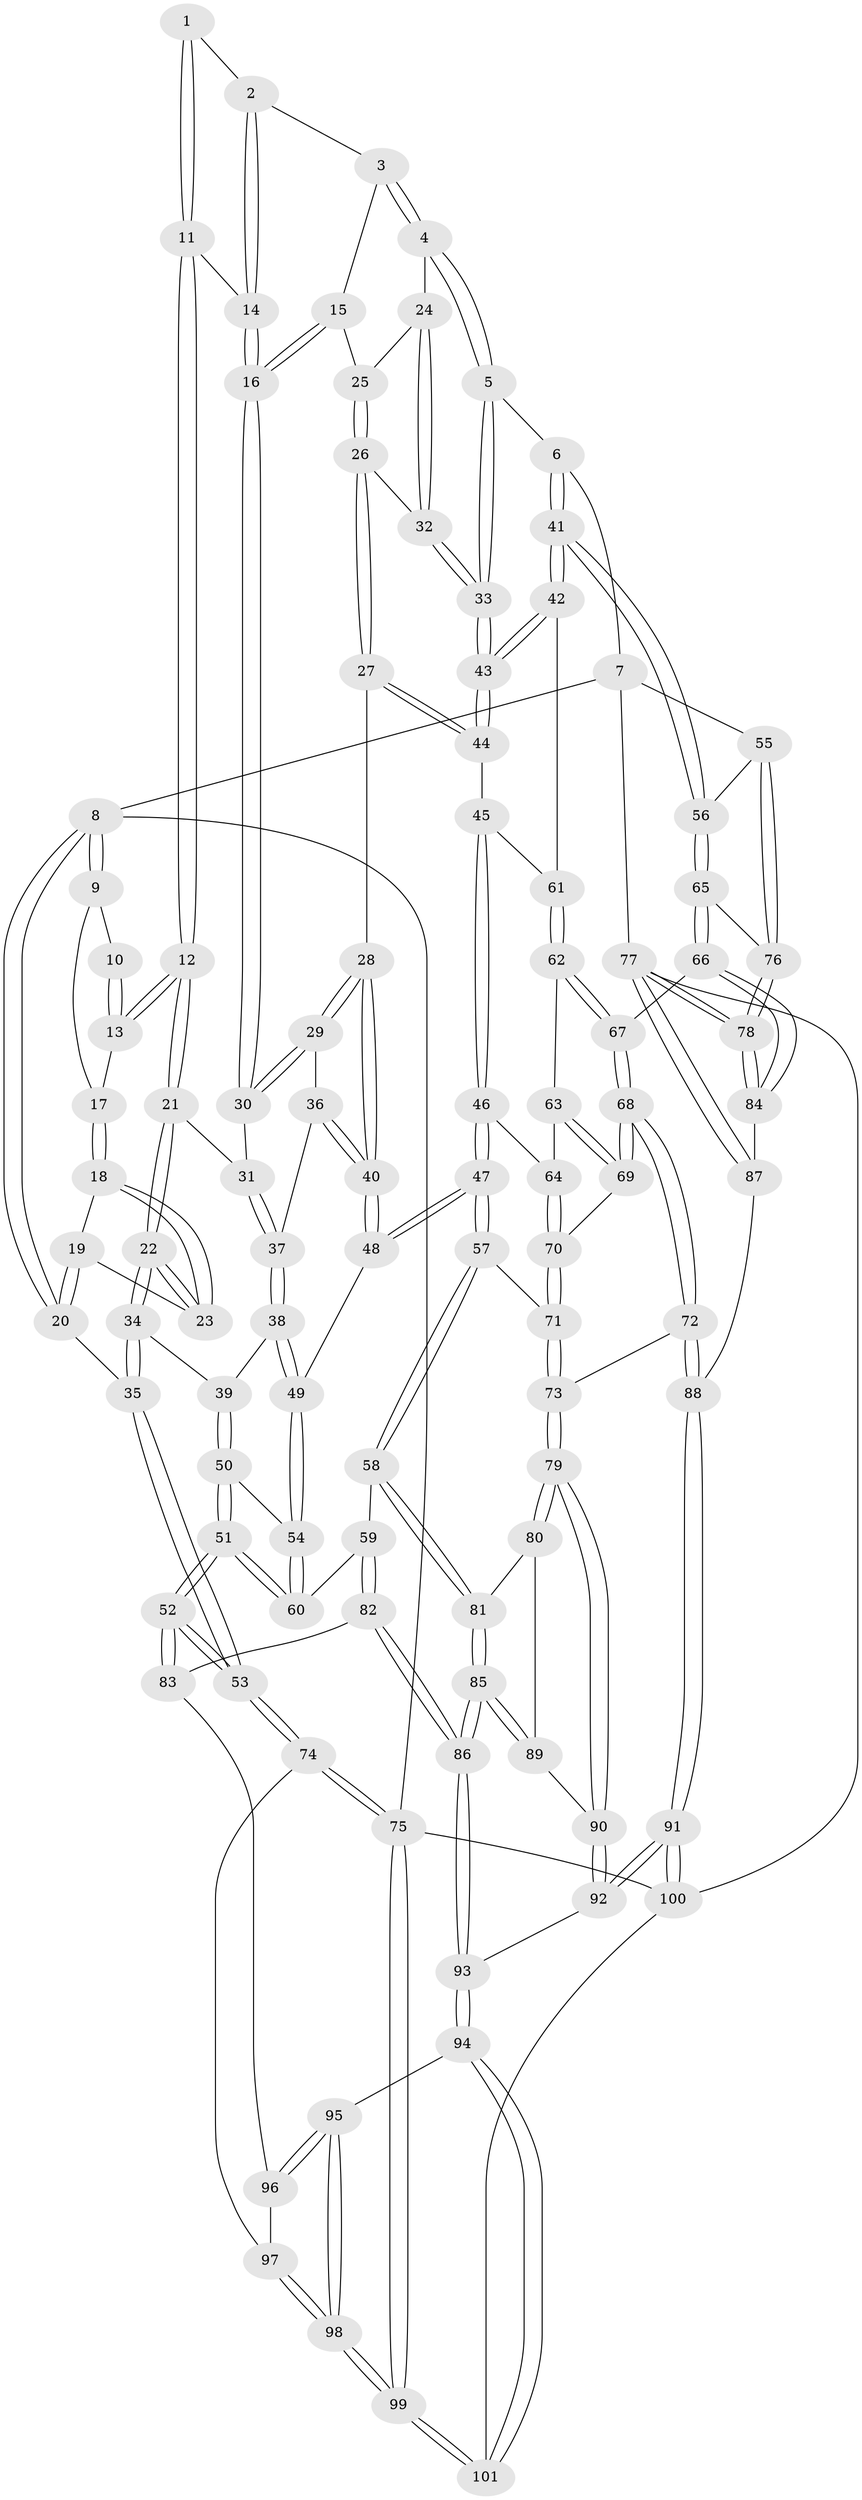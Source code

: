 // Generated by graph-tools (version 1.1) at 2025/03/03/09/25 03:03:17]
// undirected, 101 vertices, 249 edges
graph export_dot {
graph [start="1"]
  node [color=gray90,style=filled];
  1 [pos="+0.3198424759738119+0"];
  2 [pos="+0.38053029181563713+0"];
  3 [pos="+0.6651346157019041+0"];
  4 [pos="+0.9480659614131765+0"];
  5 [pos="+1+0"];
  6 [pos="+1+0"];
  7 [pos="+1+0"];
  8 [pos="+0+0"];
  9 [pos="+0+0"];
  10 [pos="+0.26950443124188406+0"];
  11 [pos="+0.3316191776420675+0.06430376337228769"];
  12 [pos="+0.26027584906320106+0.1289589715469299"];
  13 [pos="+0.21649790705104235+0.04825528612433867"];
  14 [pos="+0.4390914196257814+0.08990674081748037"];
  15 [pos="+0.5839709831069416+0"];
  16 [pos="+0.44591555685976536+0.09476595328896634"];
  17 [pos="+0.13497866872550685+0.03678754492449675"];
  18 [pos="+0.12654037739680182+0.06780184839950033"];
  19 [pos="+0.025416180432747362+0.10757585869213004"];
  20 [pos="+0+0.10955483284098566"];
  21 [pos="+0.24748342283646133+0.1727591006077803"];
  22 [pos="+0.22159614102728958+0.20768271905989386"];
  23 [pos="+0.17071342485698396+0.15919401304645178"];
  24 [pos="+0.6885518867859971+0.14947524131545728"];
  25 [pos="+0.589020176057585+0.028438536401328887"];
  26 [pos="+0.5780230584197503+0.2129552214865369"];
  27 [pos="+0.5694702452379957+0.216572017520893"];
  28 [pos="+0.5664140500262466+0.21633794868817519"];
  29 [pos="+0.46877589813354725+0.17116680594066902"];
  30 [pos="+0.4571993516457051+0.15661459216180293"];
  31 [pos="+0.3738128622179028+0.17741580819667108"];
  32 [pos="+0.6687801232346313+0.21667315795425582"];
  33 [pos="+0.7559855888706805+0.28070995341777055"];
  34 [pos="+0.2153085498933129+0.2367235464736418"];
  35 [pos="+0+0.32761597724512853"];
  36 [pos="+0.4055008378190194+0.27041208715431475"];
  37 [pos="+0.3781630237050389+0.2822104572160793"];
  38 [pos="+0.3621914348132434+0.29318851275777225"];
  39 [pos="+0.23797644428629058+0.27160624759497404"];
  40 [pos="+0.47458272076708247+0.30754063660541703"];
  41 [pos="+0.8594427015131804+0.38925165638924136"];
  42 [pos="+0.78819095839795+0.3649315848960648"];
  43 [pos="+0.7870182679205981+0.3623296158763868"];
  44 [pos="+0.5715899734780711+0.3206334592887343"];
  45 [pos="+0.5581668556017518+0.4019052839363621"];
  46 [pos="+0.5201049840178232+0.43634516532044526"];
  47 [pos="+0.5117427569336096+0.43980708527029666"];
  48 [pos="+0.46925595362540123+0.3995186236695885"];
  49 [pos="+0.4048914771999612+0.38265914931877437"];
  50 [pos="+0.23931275462755053+0.35218689100627204"];
  51 [pos="+0.06853456693629663+0.5503562049771352"];
  52 [pos="+0+0.5993797120005047"];
  53 [pos="+0+0.6032527798950855"];
  54 [pos="+0.3182187361878087+0.4379049014169425"];
  55 [pos="+1+0.41661682039512343"];
  56 [pos="+0.8778843282464798+0.403618607993248"];
  57 [pos="+0.47999277035248866+0.5355730039891138"];
  58 [pos="+0.41488786244687376+0.5941433845367687"];
  59 [pos="+0.3552091889200877+0.5731788115258492"];
  60 [pos="+0.3186728914505935+0.544114707296803"];
  61 [pos="+0.7655347557676692+0.3829874631629915"];
  62 [pos="+0.7460008267194207+0.41716074683205817"];
  63 [pos="+0.7422136167813033+0.421880377473719"];
  64 [pos="+0.6379790158535847+0.4960850036883235"];
  65 [pos="+0.866870946651301+0.5854814132580715"];
  66 [pos="+0.8606467224005411+0.6136240180959456"];
  67 [pos="+0.7659668134489408+0.6400722789003825"];
  68 [pos="+0.750905878203082+0.6472375712749511"];
  69 [pos="+0.7042707678850254+0.53910332938629"];
  70 [pos="+0.6390900854755343+0.5380203388101853"];
  71 [pos="+0.6127902483278256+0.5876789413314009"];
  72 [pos="+0.7375105802527205+0.6593798285908079"];
  73 [pos="+0.6600073070580854+0.6743927513066275"];
  74 [pos="+0+0.6367258291799047"];
  75 [pos="+0+1"];
  76 [pos="+1+0.5059313680279532"];
  77 [pos="+1+0.8770810047134447"];
  78 [pos="+1+0.7086523509208699"];
  79 [pos="+0.6599653527858071+0.6744405862001583"];
  80 [pos="+0.5064323012872889+0.6491306621445867"];
  81 [pos="+0.4220349901010786+0.6209351947625944"];
  82 [pos="+0.25630231034916284+0.6931634463727293"];
  83 [pos="+0.19104700904531585+0.705926658023358"];
  84 [pos="+0.9173168565796681+0.667024592992002"];
  85 [pos="+0.42115649228157487+0.7668035574860393"];
  86 [pos="+0.40658093451869487+0.8183219159421161"];
  87 [pos="+0.8590268401886793+0.8351726609189852"];
  88 [pos="+0.8184874101141197+0.8584285663423974"];
  89 [pos="+0.5650441793032802+0.7217200636876496"];
  90 [pos="+0.6399224677957414+0.7138842389678933"];
  91 [pos="+0.746079772902132+0.9692084415671881"];
  92 [pos="+0.6326597351548316+0.8299623957535575"];
  93 [pos="+0.4054741699556687+0.8384166513899382"];
  94 [pos="+0.40079358140109833+0.8471481246123976"];
  95 [pos="+0.30830238864267645+0.8335880181423961"];
  96 [pos="+0.24682782113775112+0.8125793929848428"];
  97 [pos="+0.1936481471367027+0.837690553790213"];
  98 [pos="+0.14510780432757742+0.9571462249764219"];
  99 [pos="+0+1"];
  100 [pos="+0.7405115022406251+1"];
  101 [pos="+0.4021999696724856+1"];
  1 -- 2;
  1 -- 11;
  1 -- 11;
  2 -- 3;
  2 -- 14;
  2 -- 14;
  3 -- 4;
  3 -- 4;
  3 -- 15;
  4 -- 5;
  4 -- 5;
  4 -- 24;
  5 -- 6;
  5 -- 33;
  5 -- 33;
  6 -- 7;
  6 -- 41;
  6 -- 41;
  7 -- 8;
  7 -- 55;
  7 -- 77;
  8 -- 9;
  8 -- 9;
  8 -- 20;
  8 -- 20;
  8 -- 75;
  9 -- 10;
  9 -- 17;
  10 -- 13;
  10 -- 13;
  11 -- 12;
  11 -- 12;
  11 -- 14;
  12 -- 13;
  12 -- 13;
  12 -- 21;
  12 -- 21;
  13 -- 17;
  14 -- 16;
  14 -- 16;
  15 -- 16;
  15 -- 16;
  15 -- 25;
  16 -- 30;
  16 -- 30;
  17 -- 18;
  17 -- 18;
  18 -- 19;
  18 -- 23;
  18 -- 23;
  19 -- 20;
  19 -- 20;
  19 -- 23;
  20 -- 35;
  21 -- 22;
  21 -- 22;
  21 -- 31;
  22 -- 23;
  22 -- 23;
  22 -- 34;
  22 -- 34;
  24 -- 25;
  24 -- 32;
  24 -- 32;
  25 -- 26;
  25 -- 26;
  26 -- 27;
  26 -- 27;
  26 -- 32;
  27 -- 28;
  27 -- 44;
  27 -- 44;
  28 -- 29;
  28 -- 29;
  28 -- 40;
  28 -- 40;
  29 -- 30;
  29 -- 30;
  29 -- 36;
  30 -- 31;
  31 -- 37;
  31 -- 37;
  32 -- 33;
  32 -- 33;
  33 -- 43;
  33 -- 43;
  34 -- 35;
  34 -- 35;
  34 -- 39;
  35 -- 53;
  35 -- 53;
  36 -- 37;
  36 -- 40;
  36 -- 40;
  37 -- 38;
  37 -- 38;
  38 -- 39;
  38 -- 49;
  38 -- 49;
  39 -- 50;
  39 -- 50;
  40 -- 48;
  40 -- 48;
  41 -- 42;
  41 -- 42;
  41 -- 56;
  41 -- 56;
  42 -- 43;
  42 -- 43;
  42 -- 61;
  43 -- 44;
  43 -- 44;
  44 -- 45;
  45 -- 46;
  45 -- 46;
  45 -- 61;
  46 -- 47;
  46 -- 47;
  46 -- 64;
  47 -- 48;
  47 -- 48;
  47 -- 57;
  47 -- 57;
  48 -- 49;
  49 -- 54;
  49 -- 54;
  50 -- 51;
  50 -- 51;
  50 -- 54;
  51 -- 52;
  51 -- 52;
  51 -- 60;
  51 -- 60;
  52 -- 53;
  52 -- 53;
  52 -- 83;
  52 -- 83;
  53 -- 74;
  53 -- 74;
  54 -- 60;
  54 -- 60;
  55 -- 56;
  55 -- 76;
  55 -- 76;
  56 -- 65;
  56 -- 65;
  57 -- 58;
  57 -- 58;
  57 -- 71;
  58 -- 59;
  58 -- 81;
  58 -- 81;
  59 -- 60;
  59 -- 82;
  59 -- 82;
  61 -- 62;
  61 -- 62;
  62 -- 63;
  62 -- 67;
  62 -- 67;
  63 -- 64;
  63 -- 69;
  63 -- 69;
  64 -- 70;
  64 -- 70;
  65 -- 66;
  65 -- 66;
  65 -- 76;
  66 -- 67;
  66 -- 84;
  66 -- 84;
  67 -- 68;
  67 -- 68;
  68 -- 69;
  68 -- 69;
  68 -- 72;
  68 -- 72;
  69 -- 70;
  70 -- 71;
  70 -- 71;
  71 -- 73;
  71 -- 73;
  72 -- 73;
  72 -- 88;
  72 -- 88;
  73 -- 79;
  73 -- 79;
  74 -- 75;
  74 -- 75;
  74 -- 97;
  75 -- 99;
  75 -- 99;
  75 -- 100;
  76 -- 78;
  76 -- 78;
  77 -- 78;
  77 -- 78;
  77 -- 87;
  77 -- 87;
  77 -- 100;
  78 -- 84;
  78 -- 84;
  79 -- 80;
  79 -- 80;
  79 -- 90;
  79 -- 90;
  80 -- 81;
  80 -- 89;
  81 -- 85;
  81 -- 85;
  82 -- 83;
  82 -- 86;
  82 -- 86;
  83 -- 96;
  84 -- 87;
  85 -- 86;
  85 -- 86;
  85 -- 89;
  85 -- 89;
  86 -- 93;
  86 -- 93;
  87 -- 88;
  88 -- 91;
  88 -- 91;
  89 -- 90;
  90 -- 92;
  90 -- 92;
  91 -- 92;
  91 -- 92;
  91 -- 100;
  91 -- 100;
  92 -- 93;
  93 -- 94;
  93 -- 94;
  94 -- 95;
  94 -- 101;
  94 -- 101;
  95 -- 96;
  95 -- 96;
  95 -- 98;
  95 -- 98;
  96 -- 97;
  97 -- 98;
  97 -- 98;
  98 -- 99;
  98 -- 99;
  99 -- 101;
  99 -- 101;
  100 -- 101;
}
